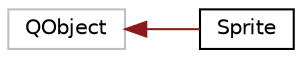 digraph "Graphical Class Hierarchy"
{
  edge [fontname="Helvetica",fontsize="10",labelfontname="Helvetica",labelfontsize="10"];
  node [fontname="Helvetica",fontsize="10",shape=record];
  rankdir="LR";
  Node1 [label="QObject",height=0.2,width=0.4,color="grey75", fillcolor="white", style="filled"];
  Node1 -> Node0 [dir="back",color="firebrick4",fontsize="10",style="solid",fontname="Helvetica"];
  Node0 [label="Sprite",height=0.2,width=0.4,color="black", fillcolor="white", style="filled",URL="$class_sprite.html"];
}
